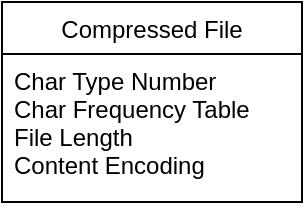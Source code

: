 <mxfile version="13.6.2" type="device"><diagram id="WiPGp4Sid4ULv-BFXASV" name="Page-1"><mxGraphModel dx="218" dy="142" grid="1" gridSize="10" guides="1" tooltips="1" connect="1" arrows="1" fold="1" page="1" pageScale="1" pageWidth="827" pageHeight="1169" math="0" shadow="0"><root><mxCell id="0"/><mxCell id="1" parent="0"/><mxCell id="gjOgDxpdNzle9yHC7uqK-13" value="Compressed File" style="swimlane;fontStyle=0;childLayout=stackLayout;horizontal=1;startSize=26;fillColor=none;horizontalStack=0;resizeParent=1;resizeParentMax=0;resizeLast=0;collapsible=1;marginBottom=0;" parent="1" vertex="1"><mxGeometry x="300" y="250" width="150" height="100" as="geometry"/></mxCell><mxCell id="gjOgDxpdNzle9yHC7uqK-14" value="Char Type Number&#10;Char Frequency Table&#10;File Length&#10;Content Encoding" style="text;strokeColor=none;fillColor=none;align=left;verticalAlign=top;spacingLeft=4;spacingRight=4;overflow=hidden;rotatable=0;points=[[0,0.5],[1,0.5]];portConstraint=eastwest;" parent="gjOgDxpdNzle9yHC7uqK-13" vertex="1"><mxGeometry y="26" width="150" height="74" as="geometry"/></mxCell></root></mxGraphModel></diagram></mxfile>